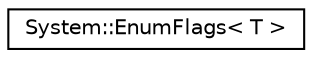 digraph G
{
  edge [fontname="Helvetica",fontsize="10",labelfontname="Helvetica",labelfontsize="10"];
  node [fontname="Helvetica",fontsize="10",shape=record];
  rankdir="LR";
  Node1 [label="System::EnumFlags\< T \>",height=0.2,width=0.4,color="black", fillcolor="white", style="filled",URL="$class_system_1_1_enum_flags.html"];
}
